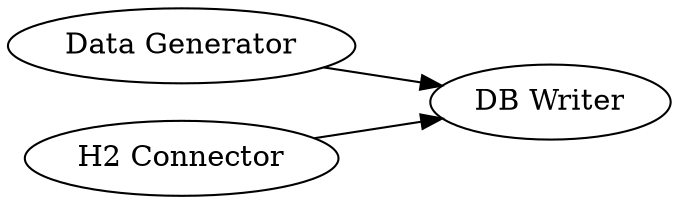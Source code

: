 digraph {
	2 -> 3
	1 -> 3
	1 [label="H2 Connector"]
	3 [label="DB Writer"]
	2 [label="Data Generator"]
	rankdir=LR
}
